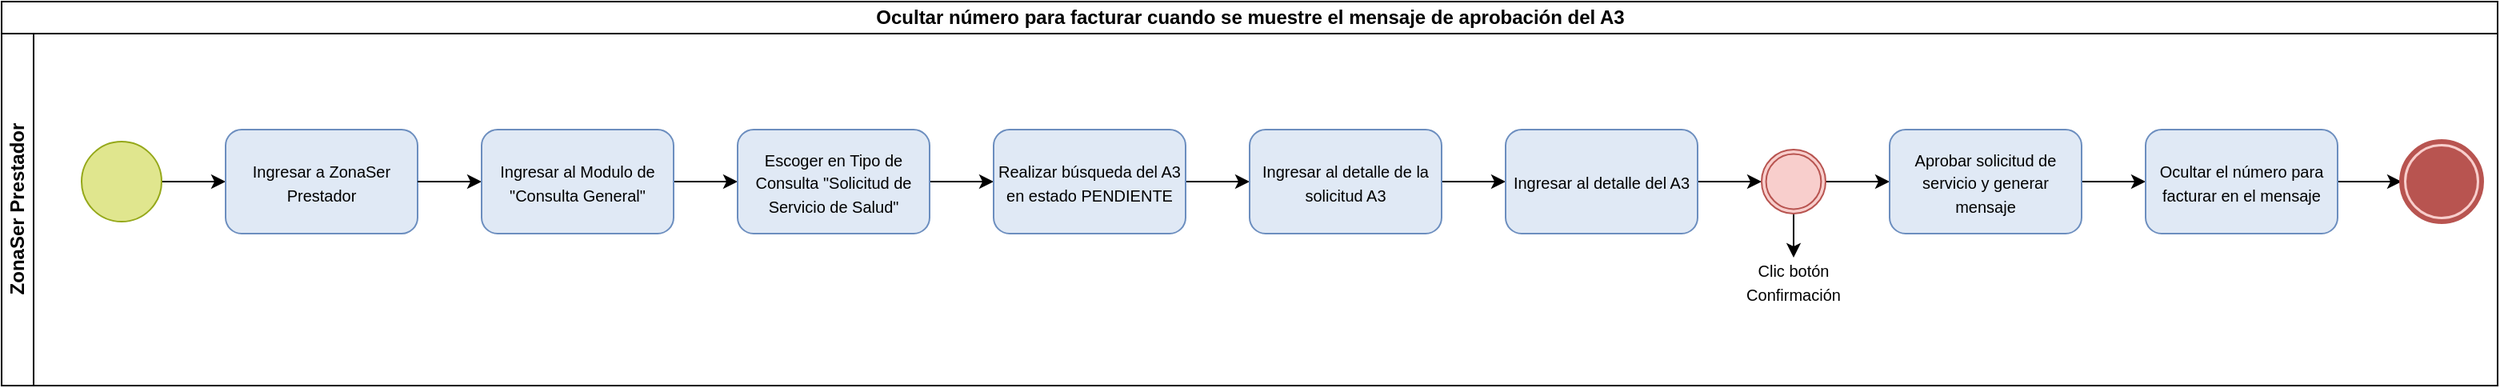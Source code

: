<mxfile version="21.6.9" type="github">
  <diagram name="Página-1" id="bUaak_N1VkIxOP4g0amv">
    <mxGraphModel dx="1674" dy="758" grid="1" gridSize="10" guides="1" tooltips="1" connect="1" arrows="1" fold="1" page="1" pageScale="1" pageWidth="1600" pageHeight="300" math="0" shadow="0">
      <root>
        <mxCell id="0" />
        <mxCell id="1" parent="0" />
        <mxCell id="7gjInvr5XFCQL2jtsFNz-1" value="Ocultar número para facturar cuando se muestre el mensaje de aprobación del A3" style="swimlane;childLayout=stackLayout;resizeParent=1;resizeParentMax=0;horizontal=1;startSize=20;horizontalStack=0;html=1;" vertex="1" parent="1">
          <mxGeometry x="20" y="20" width="1560" height="240" as="geometry" />
        </mxCell>
        <mxCell id="7gjInvr5XFCQL2jtsFNz-2" value="ZonaSer Prestador" style="swimlane;startSize=20;horizontal=0;html=1;" vertex="1" parent="7gjInvr5XFCQL2jtsFNz-1">
          <mxGeometry y="20" width="1560" height="220" as="geometry" />
        </mxCell>
        <mxCell id="7gjInvr5XFCQL2jtsFNz-3" style="edgeStyle=orthogonalEdgeStyle;rounded=0;orthogonalLoop=1;jettySize=auto;html=1;" edge="1" parent="7gjInvr5XFCQL2jtsFNz-2" source="7gjInvr5XFCQL2jtsFNz-4" target="7gjInvr5XFCQL2jtsFNz-10">
          <mxGeometry relative="1" as="geometry" />
        </mxCell>
        <mxCell id="7gjInvr5XFCQL2jtsFNz-4" value="" style="points=[[0.145,0.145,0],[0.5,0,0],[0.855,0.145,0],[1,0.5,0],[0.855,0.855,0],[0.5,1,0],[0.145,0.855,0],[0,0.5,0]];shape=mxgraph.bpmn.event;html=1;verticalLabelPosition=bottom;labelBackgroundColor=#ffffff;verticalAlign=top;align=center;perimeter=ellipsePerimeter;outlineConnect=0;aspect=fixed;outline=standard;symbol=general;fillColor=#E0E68E;strokeColor=#95A81A;" vertex="1" parent="7gjInvr5XFCQL2jtsFNz-2">
          <mxGeometry x="50" y="67.5" width="50" height="50" as="geometry" />
        </mxCell>
        <mxCell id="7gjInvr5XFCQL2jtsFNz-10" value="&lt;font style=&quot;font-size: 10px;&quot;&gt;Ingresar a ZonaSer Prestador&lt;/font&gt;" style="points=[[0.25,0,0],[0.5,0,0],[0.75,0,0],[1,0.25,0],[1,0.5,0],[1,0.75,0],[0.75,1,0],[0.5,1,0],[0.25,1,0],[0,0.75,0],[0,0.5,0],[0,0.25,0]];shape=mxgraph.bpmn.task;whiteSpace=wrap;rectStyle=rounded;size=10;html=1;container=1;expand=0;collapsible=0;taskMarker=abstract;fillColor=#E0E9F5;strokeColor=#6c8ebf;" vertex="1" parent="7gjInvr5XFCQL2jtsFNz-2">
          <mxGeometry x="140" y="60" width="120" height="65" as="geometry" />
        </mxCell>
        <mxCell id="7gjInvr5XFCQL2jtsFNz-33" value="" style="edgeStyle=orthogonalEdgeStyle;rounded=0;orthogonalLoop=1;jettySize=auto;html=1;entryX=0;entryY=0.5;entryDx=0;entryDy=0;entryPerimeter=0;" edge="1" parent="7gjInvr5XFCQL2jtsFNz-2" source="7gjInvr5XFCQL2jtsFNz-10" target="7gjInvr5XFCQL2jtsFNz-37">
          <mxGeometry relative="1" as="geometry">
            <mxPoint x="280" y="133" as="sourcePoint" />
            <mxPoint x="300" y="92.5" as="targetPoint" />
          </mxGeometry>
        </mxCell>
        <mxCell id="7gjInvr5XFCQL2jtsFNz-36" style="edgeStyle=orthogonalEdgeStyle;rounded=0;orthogonalLoop=1;jettySize=auto;html=1;entryX=0;entryY=0.5;entryDx=0;entryDy=0;entryPerimeter=0;" edge="1" parent="7gjInvr5XFCQL2jtsFNz-2" source="7gjInvr5XFCQL2jtsFNz-37" target="7gjInvr5XFCQL2jtsFNz-39">
          <mxGeometry relative="1" as="geometry" />
        </mxCell>
        <mxCell id="7gjInvr5XFCQL2jtsFNz-37" value="&lt;font style=&quot;font-size: 10px;&quot;&gt;Ingresar al Modulo de &quot;Consulta General&quot;&lt;/font&gt;" style="points=[[0.25,0,0],[0.5,0,0],[0.75,0,0],[1,0.25,0],[1,0.5,0],[1,0.75,0],[0.75,1,0],[0.5,1,0],[0.25,1,0],[0,0.75,0],[0,0.5,0],[0,0.25,0]];shape=mxgraph.bpmn.task;whiteSpace=wrap;rectStyle=rounded;size=10;html=1;container=1;expand=0;collapsible=0;taskMarker=abstract;fillColor=#E0E9F5;strokeColor=#6c8ebf;" vertex="1" parent="7gjInvr5XFCQL2jtsFNz-2">
          <mxGeometry x="300" y="60" width="120" height="65" as="geometry" />
        </mxCell>
        <mxCell id="7gjInvr5XFCQL2jtsFNz-70" style="edgeStyle=orthogonalEdgeStyle;rounded=0;orthogonalLoop=1;jettySize=auto;html=1;" edge="1" parent="7gjInvr5XFCQL2jtsFNz-2" source="7gjInvr5XFCQL2jtsFNz-39" target="7gjInvr5XFCQL2jtsFNz-41">
          <mxGeometry relative="1" as="geometry" />
        </mxCell>
        <mxCell id="7gjInvr5XFCQL2jtsFNz-39" value="&lt;font style=&quot;font-size: 10px;&quot;&gt;Escoger en Tipo de Consulta &quot;Solicitud de Servicio de Salud&quot;&lt;/font&gt;" style="points=[[0.25,0,0],[0.5,0,0],[0.75,0,0],[1,0.25,0],[1,0.5,0],[1,0.75,0],[0.75,1,0],[0.5,1,0],[0.25,1,0],[0,0.75,0],[0,0.5,0],[0,0.25,0]];shape=mxgraph.bpmn.task;whiteSpace=wrap;rectStyle=rounded;size=10;html=1;container=1;expand=0;collapsible=0;taskMarker=abstract;fillColor=#E0E9F5;strokeColor=#6c8ebf;" vertex="1" parent="7gjInvr5XFCQL2jtsFNz-2">
          <mxGeometry x="460" y="60" width="120" height="65" as="geometry" />
        </mxCell>
        <mxCell id="7gjInvr5XFCQL2jtsFNz-40" style="edgeStyle=orthogonalEdgeStyle;rounded=0;orthogonalLoop=1;jettySize=auto;html=1;entryX=0;entryY=0.5;entryDx=0;entryDy=0;entryPerimeter=0;" edge="1" parent="7gjInvr5XFCQL2jtsFNz-2" source="7gjInvr5XFCQL2jtsFNz-41" target="7gjInvr5XFCQL2jtsFNz-43">
          <mxGeometry relative="1" as="geometry">
            <mxPoint x="950" y="357.5" as="targetPoint" />
          </mxGeometry>
        </mxCell>
        <mxCell id="7gjInvr5XFCQL2jtsFNz-41" value="&lt;font style=&quot;font-size: 10px;&quot;&gt;Realizar búsqueda del A3 en estado PENDIENTE&lt;/font&gt;" style="points=[[0.25,0,0],[0.5,0,0],[0.75,0,0],[1,0.25,0],[1,0.5,0],[1,0.75,0],[0.75,1,0],[0.5,1,0],[0.25,1,0],[0,0.75,0],[0,0.5,0],[0,0.25,0]];shape=mxgraph.bpmn.task;whiteSpace=wrap;rectStyle=rounded;size=10;html=1;container=1;expand=0;collapsible=0;taskMarker=abstract;fillColor=#E0E9F5;strokeColor=#6c8ebf;" vertex="1" parent="7gjInvr5XFCQL2jtsFNz-2">
          <mxGeometry x="620" y="60" width="120" height="65" as="geometry" />
        </mxCell>
        <mxCell id="7gjInvr5XFCQL2jtsFNz-71" style="edgeStyle=orthogonalEdgeStyle;rounded=0;orthogonalLoop=1;jettySize=auto;html=1;" edge="1" parent="7gjInvr5XFCQL2jtsFNz-2" source="7gjInvr5XFCQL2jtsFNz-43" target="7gjInvr5XFCQL2jtsFNz-49">
          <mxGeometry relative="1" as="geometry" />
        </mxCell>
        <mxCell id="7gjInvr5XFCQL2jtsFNz-43" value="&lt;font style=&quot;font-size: 10px;&quot;&gt;Ingresar al detalle de la solicitud A3&lt;/font&gt;" style="points=[[0.25,0,0],[0.5,0,0],[0.75,0,0],[1,0.25,0],[1,0.5,0],[1,0.75,0],[0.75,1,0],[0.5,1,0],[0.25,1,0],[0,0.75,0],[0,0.5,0],[0,0.25,0]];shape=mxgraph.bpmn.task;whiteSpace=wrap;rectStyle=rounded;size=10;html=1;container=1;expand=0;collapsible=0;taskMarker=abstract;fillColor=#E0E9F5;strokeColor=#6c8ebf;" vertex="1" parent="7gjInvr5XFCQL2jtsFNz-2">
          <mxGeometry x="780" y="60" width="120" height="65" as="geometry" />
        </mxCell>
        <mxCell id="7gjInvr5XFCQL2jtsFNz-72" style="edgeStyle=orthogonalEdgeStyle;rounded=0;orthogonalLoop=1;jettySize=auto;html=1;" edge="1" parent="7gjInvr5XFCQL2jtsFNz-2" source="7gjInvr5XFCQL2jtsFNz-49" target="7gjInvr5XFCQL2jtsFNz-52">
          <mxGeometry relative="1" as="geometry" />
        </mxCell>
        <mxCell id="7gjInvr5XFCQL2jtsFNz-49" value="&lt;span style=&quot;font-size: 10px;&quot;&gt;Ingresar al detalle del A3&lt;/span&gt;" style="points=[[0.25,0,0],[0.5,0,0],[0.75,0,0],[1,0.25,0],[1,0.5,0],[1,0.75,0],[0.75,1,0],[0.5,1,0],[0.25,1,0],[0,0.75,0],[0,0.5,0],[0,0.25,0]];shape=mxgraph.bpmn.task;whiteSpace=wrap;rectStyle=rounded;size=10;html=1;container=1;expand=0;collapsible=0;taskMarker=abstract;fillColor=#E0E9F5;strokeColor=#6c8ebf;" vertex="1" parent="7gjInvr5XFCQL2jtsFNz-2">
          <mxGeometry x="940" y="60" width="120" height="65" as="geometry" />
        </mxCell>
        <mxCell id="7gjInvr5XFCQL2jtsFNz-50" style="edgeStyle=orthogonalEdgeStyle;rounded=0;orthogonalLoop=1;jettySize=auto;html=1;entryX=0.5;entryY=0;entryDx=0;entryDy=0;" edge="1" parent="7gjInvr5XFCQL2jtsFNz-2" source="7gjInvr5XFCQL2jtsFNz-52" target="7gjInvr5XFCQL2jtsFNz-53">
          <mxGeometry relative="1" as="geometry">
            <Array as="points">
              <mxPoint x="1120" y="140" />
              <mxPoint x="1120" y="140" />
            </Array>
          </mxGeometry>
        </mxCell>
        <mxCell id="7gjInvr5XFCQL2jtsFNz-74" style="edgeStyle=orthogonalEdgeStyle;rounded=0;orthogonalLoop=1;jettySize=auto;html=1;" edge="1" parent="7gjInvr5XFCQL2jtsFNz-2" source="7gjInvr5XFCQL2jtsFNz-52" target="7gjInvr5XFCQL2jtsFNz-73">
          <mxGeometry relative="1" as="geometry" />
        </mxCell>
        <mxCell id="7gjInvr5XFCQL2jtsFNz-52" value="" style="points=[[0.145,0.145,0],[0.5,0,0],[0.855,0.145,0],[1,0.5,0],[0.855,0.855,0],[0.5,1,0],[0.145,0.855,0],[0,0.5,0]];shape=mxgraph.bpmn.event;html=1;verticalLabelPosition=bottom;labelBackgroundColor=#ffffff;verticalAlign=top;align=center;perimeter=ellipsePerimeter;outlineConnect=0;aspect=fixed;outline=throwing;symbol=general;fillColor=#f8cecc;strokeColor=#b85450;" vertex="1" parent="7gjInvr5XFCQL2jtsFNz-2">
          <mxGeometry x="1100" y="72.5" width="40" height="40" as="geometry" />
        </mxCell>
        <mxCell id="7gjInvr5XFCQL2jtsFNz-53" value="&lt;font style=&quot;font-size: 10px;&quot;&gt;Clic botón Confirmación&lt;/font&gt;" style="text;html=1;strokeColor=none;fillColor=none;align=center;verticalAlign=middle;whiteSpace=wrap;rounded=0;" vertex="1" parent="7gjInvr5XFCQL2jtsFNz-2">
          <mxGeometry x="1090" y="140" width="60" height="30" as="geometry" />
        </mxCell>
        <mxCell id="7gjInvr5XFCQL2jtsFNz-65" style="edgeStyle=orthogonalEdgeStyle;rounded=0;orthogonalLoop=1;jettySize=auto;html=1;entryX=0;entryY=0.5;entryDx=0;entryDy=0;entryPerimeter=0;exitX=1;exitY=0.5;exitDx=0;exitDy=0;exitPerimeter=0;" edge="1" parent="7gjInvr5XFCQL2jtsFNz-2" source="7gjInvr5XFCQL2jtsFNz-75" target="7gjInvr5XFCQL2jtsFNz-67">
          <mxGeometry relative="1" as="geometry">
            <mxPoint x="1950" y="357.5" as="sourcePoint" />
          </mxGeometry>
        </mxCell>
        <mxCell id="7gjInvr5XFCQL2jtsFNz-67" value="" style="points=[[0.145,0.145,0],[0.5,0,0],[0.855,0.145,0],[1,0.5,0],[0.855,0.855,0],[0.5,1,0],[0.145,0.855,0],[0,0.5,0]];shape=mxgraph.bpmn.event;html=1;verticalLabelPosition=bottom;labelBackgroundColor=#ffffff;verticalAlign=top;align=center;perimeter=ellipsePerimeter;outlineConnect=0;aspect=fixed;outline=end;symbol=terminate;fillColor=#f8cecc;strokeColor=#b85450;" vertex="1" parent="7gjInvr5XFCQL2jtsFNz-2">
          <mxGeometry x="1500" y="67.5" width="50" height="50" as="geometry" />
        </mxCell>
        <mxCell id="7gjInvr5XFCQL2jtsFNz-76" style="edgeStyle=orthogonalEdgeStyle;rounded=0;orthogonalLoop=1;jettySize=auto;html=1;" edge="1" parent="7gjInvr5XFCQL2jtsFNz-2" source="7gjInvr5XFCQL2jtsFNz-73" target="7gjInvr5XFCQL2jtsFNz-75">
          <mxGeometry relative="1" as="geometry" />
        </mxCell>
        <mxCell id="7gjInvr5XFCQL2jtsFNz-73" value="&lt;span style=&quot;font-size: 10px;&quot;&gt;Aprobar solicitud de servicio y generar mensaje&lt;/span&gt;" style="points=[[0.25,0,0],[0.5,0,0],[0.75,0,0],[1,0.25,0],[1,0.5,0],[1,0.75,0],[0.75,1,0],[0.5,1,0],[0.25,1,0],[0,0.75,0],[0,0.5,0],[0,0.25,0]];shape=mxgraph.bpmn.task;whiteSpace=wrap;rectStyle=rounded;size=10;html=1;container=1;expand=0;collapsible=0;taskMarker=abstract;fillColor=#E0E9F5;strokeColor=#6c8ebf;" vertex="1" parent="7gjInvr5XFCQL2jtsFNz-2">
          <mxGeometry x="1180" y="60" width="120" height="65" as="geometry" />
        </mxCell>
        <mxCell id="7gjInvr5XFCQL2jtsFNz-75" value="&lt;span style=&quot;font-size: 10px;&quot;&gt;Ocultar el número para facturar en el mensaje&lt;/span&gt;" style="points=[[0.25,0,0],[0.5,0,0],[0.75,0,0],[1,0.25,0],[1,0.5,0],[1,0.75,0],[0.75,1,0],[0.5,1,0],[0.25,1,0],[0,0.75,0],[0,0.5,0],[0,0.25,0]];shape=mxgraph.bpmn.task;whiteSpace=wrap;rectStyle=rounded;size=10;html=1;container=1;expand=0;collapsible=0;taskMarker=abstract;fillColor=#E0E9F5;strokeColor=#6c8ebf;" vertex="1" parent="7gjInvr5XFCQL2jtsFNz-2">
          <mxGeometry x="1340" y="60" width="120" height="65" as="geometry" />
        </mxCell>
      </root>
    </mxGraphModel>
  </diagram>
</mxfile>
